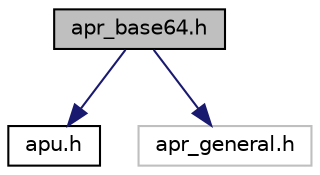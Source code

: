 digraph "apr_base64.h"
{
 // LATEX_PDF_SIZE
  edge [fontname="Helvetica",fontsize="10",labelfontname="Helvetica",labelfontsize="10"];
  node [fontname="Helvetica",fontsize="10",shape=record];
  Node1 [label="apr_base64.h",height=0.2,width=0.4,color="black", fillcolor="grey75", style="filled", fontcolor="black",tooltip="APR-UTIL Base64 Encoding."];
  Node1 -> Node2 [color="midnightblue",fontsize="10",style="solid",fontname="Helvetica"];
  Node2 [label="apu.h",height=0.2,width=0.4,color="black", fillcolor="white", style="filled",URL="$apu_8h_source.html",tooltip=" "];
  Node1 -> Node3 [color="midnightblue",fontsize="10",style="solid",fontname="Helvetica"];
  Node3 [label="apr_general.h",height=0.2,width=0.4,color="grey75", fillcolor="white", style="filled",tooltip=" "];
}
